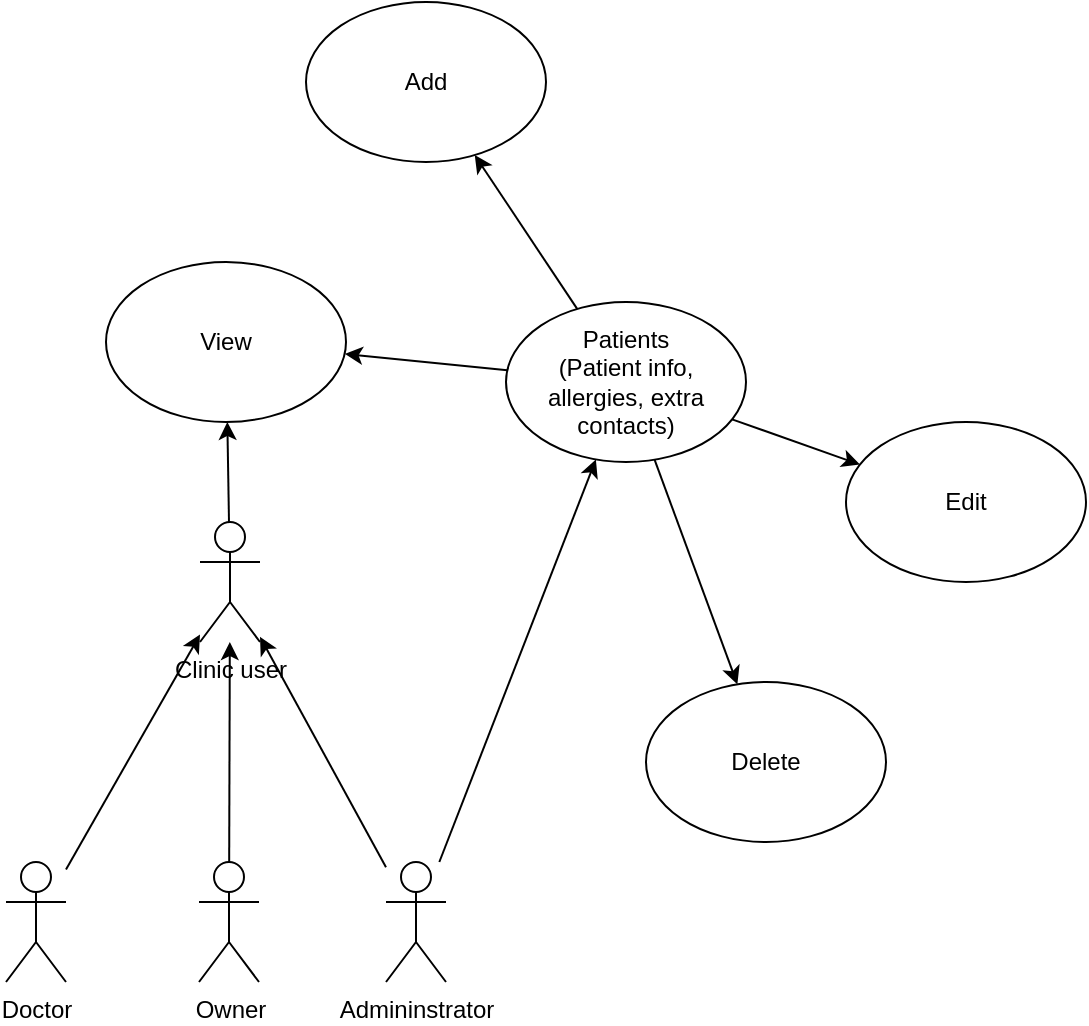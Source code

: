 <mxfile version="22.1.22" type="embed">
  <diagram id="eNOVBfQ3ibSRwN6jyO6P" name="Page-1">
    <mxGraphModel dx="3011" dy="1104" grid="1" gridSize="10" guides="1" tooltips="1" connect="1" arrows="1" fold="1" page="1" pageScale="1" pageWidth="827" pageHeight="1169" math="0" shadow="0">
      <root>
        <mxCell id="0" />
        <mxCell id="1" parent="0" />
        <mxCell id="128" style="edgeStyle=none;shape=connector;rounded=0;orthogonalLoop=1;jettySize=auto;html=1;labelBackgroundColor=default;strokeColor=default;align=center;verticalAlign=middle;fontFamily=Helvetica;fontSize=11;fontColor=default;endArrow=classic;" edge="1" parent="1" source="109" target="118">
          <mxGeometry relative="1" as="geometry" />
        </mxCell>
        <mxCell id="109" value="Clinic user" style="shape=umlActor;verticalLabelPosition=bottom;verticalAlign=top;html=1;outlineConnect=0;" parent="1" vertex="1">
          <mxGeometry x="-1423" y="370" width="30" height="60" as="geometry" />
        </mxCell>
        <mxCell id="110" style="edgeStyle=none;shape=connector;rounded=0;orthogonalLoop=1;jettySize=auto;html=1;labelBackgroundColor=default;strokeColor=default;align=center;verticalAlign=middle;fontFamily=Helvetica;fontSize=11;fontColor=default;endArrow=classic;" parent="1" source="111" target="109" edge="1">
          <mxGeometry relative="1" as="geometry" />
        </mxCell>
        <mxCell id="129" style="edgeStyle=none;shape=connector;rounded=0;orthogonalLoop=1;jettySize=auto;html=1;labelBackgroundColor=default;strokeColor=default;align=center;verticalAlign=middle;fontFamily=Helvetica;fontSize=11;fontColor=default;endArrow=classic;" edge="1" parent="1" source="111" target="117">
          <mxGeometry relative="1" as="geometry" />
        </mxCell>
        <mxCell id="111" value="Admininstrator" style="shape=umlActor;verticalLabelPosition=bottom;verticalAlign=top;html=1;outlineConnect=0;" parent="1" vertex="1">
          <mxGeometry x="-1330" y="540" width="30" height="60" as="geometry" />
        </mxCell>
        <mxCell id="112" style="edgeStyle=none;shape=connector;rounded=0;orthogonalLoop=1;jettySize=auto;html=1;labelBackgroundColor=default;strokeColor=default;align=center;verticalAlign=middle;fontFamily=Helvetica;fontSize=11;fontColor=default;endArrow=classic;" parent="1" source="113" target="109" edge="1">
          <mxGeometry relative="1" as="geometry" />
        </mxCell>
        <mxCell id="113" value="Owner" style="shape=umlActor;verticalLabelPosition=bottom;verticalAlign=top;html=1;outlineConnect=0;" parent="1" vertex="1">
          <mxGeometry x="-1423.5" y="540" width="30" height="60" as="geometry" />
        </mxCell>
        <mxCell id="115" style="edgeStyle=none;shape=connector;rounded=0;orthogonalLoop=1;jettySize=auto;html=1;labelBackgroundColor=default;strokeColor=default;align=center;verticalAlign=middle;fontFamily=Helvetica;fontSize=11;fontColor=default;endArrow=classic;" parent="1" source="116" target="109" edge="1">
          <mxGeometry relative="1" as="geometry" />
        </mxCell>
        <mxCell id="116" value="Doctor" style="shape=umlActor;verticalLabelPosition=bottom;verticalAlign=top;html=1;outlineConnect=0;" parent="1" vertex="1">
          <mxGeometry x="-1520" y="540" width="30" height="60" as="geometry" />
        </mxCell>
        <mxCell id="123" style="rounded=0;orthogonalLoop=1;jettySize=auto;html=1;" edge="1" parent="1" source="117" target="118">
          <mxGeometry relative="1" as="geometry" />
        </mxCell>
        <mxCell id="124" style="rounded=0;orthogonalLoop=1;jettySize=auto;html=1;" edge="1" parent="1" source="117" target="119">
          <mxGeometry relative="1" as="geometry" />
        </mxCell>
        <mxCell id="125" style="edgeStyle=none;shape=connector;rounded=0;orthogonalLoop=1;jettySize=auto;html=1;labelBackgroundColor=default;strokeColor=default;align=center;verticalAlign=middle;fontFamily=Helvetica;fontSize=11;fontColor=default;endArrow=classic;" edge="1" parent="1" source="117" target="120">
          <mxGeometry relative="1" as="geometry" />
        </mxCell>
        <mxCell id="126" style="edgeStyle=none;shape=connector;rounded=0;orthogonalLoop=1;jettySize=auto;html=1;labelBackgroundColor=default;strokeColor=default;align=center;verticalAlign=middle;fontFamily=Helvetica;fontSize=11;fontColor=default;endArrow=classic;" edge="1" parent="1" source="117" target="121">
          <mxGeometry relative="1" as="geometry" />
        </mxCell>
        <mxCell id="117" value="Patients&lt;br&gt;(Patient info, allergies, extra contacts)" style="ellipse;whiteSpace=wrap;html=1;" parent="1" vertex="1">
          <mxGeometry x="-1270" y="260" width="120" height="80" as="geometry" />
        </mxCell>
        <mxCell id="118" value="View" style="ellipse;whiteSpace=wrap;html=1;" parent="1" vertex="1">
          <mxGeometry x="-1470" y="240" width="120" height="80" as="geometry" />
        </mxCell>
        <mxCell id="119" value="Add" style="ellipse;whiteSpace=wrap;html=1;" parent="1" vertex="1">
          <mxGeometry x="-1370" y="110" width="120" height="80" as="geometry" />
        </mxCell>
        <mxCell id="120" value="Edit" style="ellipse;whiteSpace=wrap;html=1;" parent="1" vertex="1">
          <mxGeometry x="-1100" y="320" width="120" height="80" as="geometry" />
        </mxCell>
        <mxCell id="121" value="Delete" style="ellipse;whiteSpace=wrap;html=1;" vertex="1" parent="1">
          <mxGeometry x="-1200" y="450" width="120" height="80" as="geometry" />
        </mxCell>
      </root>
    </mxGraphModel>
  </diagram>
</mxfile>
